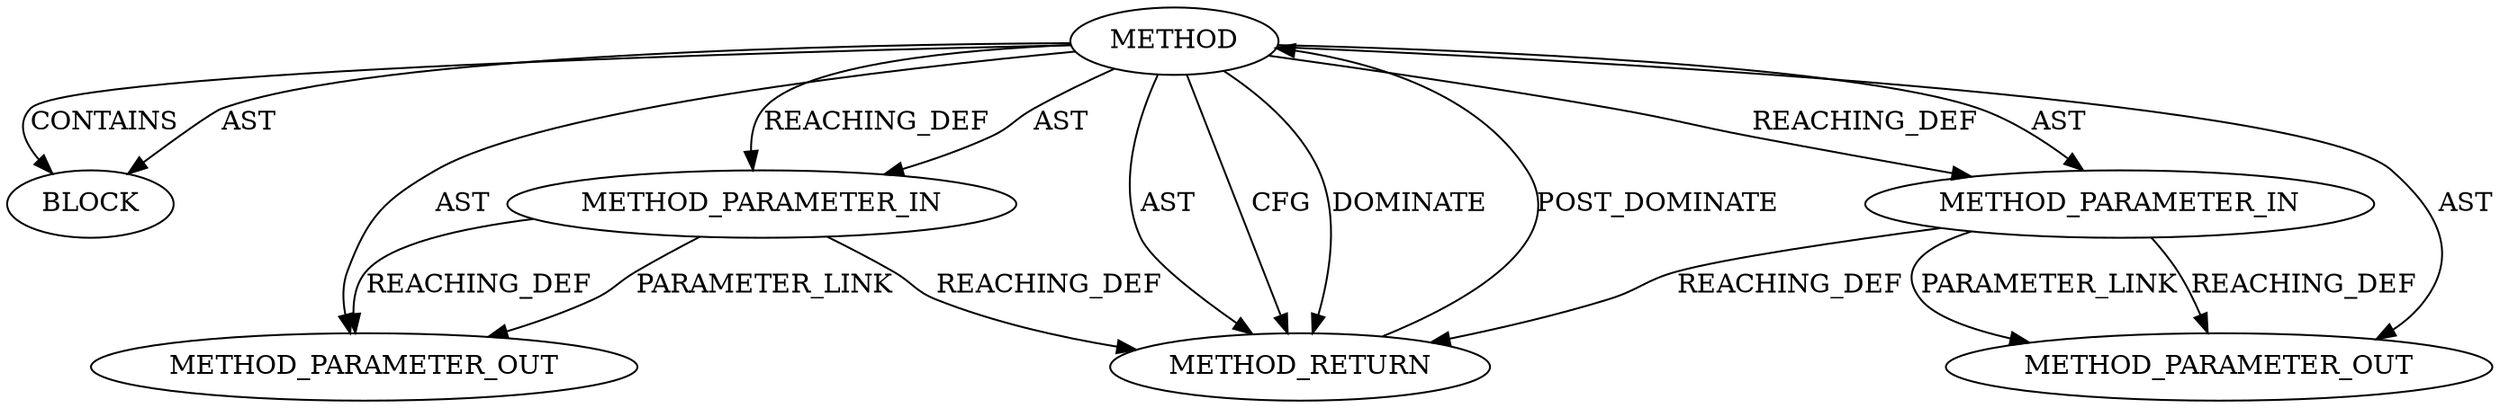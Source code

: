 digraph {
  12844 [label=BLOCK ORDER=1 ARGUMENT_INDEX=1 CODE="<empty>" TYPE_FULL_NAME="ANY"]
  12841 [label=METHOD AST_PARENT_TYPE="NAMESPACE_BLOCK" AST_PARENT_FULL_NAME="<global>" ORDER=0 CODE="<empty>" FULL_NAME="ceph_con_discard_requeued" IS_EXTERNAL=true FILENAME="<empty>" SIGNATURE="" NAME="ceph_con_discard_requeued"]
  12843 [label=METHOD_PARAMETER_IN ORDER=2 CODE="p2" IS_VARIADIC=false TYPE_FULL_NAME="ANY" EVALUATION_STRATEGY="BY_VALUE" INDEX=2 NAME="p2"]
  13577 [label=METHOD_PARAMETER_OUT ORDER=2 CODE="p2" IS_VARIADIC=false TYPE_FULL_NAME="ANY" EVALUATION_STRATEGY="BY_VALUE" INDEX=2 NAME="p2"]
  13576 [label=METHOD_PARAMETER_OUT ORDER=1 CODE="p1" IS_VARIADIC=false TYPE_FULL_NAME="ANY" EVALUATION_STRATEGY="BY_VALUE" INDEX=1 NAME="p1"]
  12845 [label=METHOD_RETURN ORDER=2 CODE="RET" TYPE_FULL_NAME="ANY" EVALUATION_STRATEGY="BY_VALUE"]
  12842 [label=METHOD_PARAMETER_IN ORDER=1 CODE="p1" IS_VARIADIC=false TYPE_FULL_NAME="ANY" EVALUATION_STRATEGY="BY_VALUE" INDEX=1 NAME="p1"]
  12842 -> 13576 [label=PARAMETER_LINK ]
  12842 -> 13576 [label=REACHING_DEF VARIABLE="p1"]
  12843 -> 13577 [label=REACHING_DEF VARIABLE="p2"]
  12841 -> 12845 [label=AST ]
  12845 -> 12841 [label=POST_DOMINATE ]
  12841 -> 12844 [label=CONTAINS ]
  12841 -> 12845 [label=CFG ]
  12841 -> 12843 [label=REACHING_DEF VARIABLE=""]
  12841 -> 13576 [label=AST ]
  12842 -> 12845 [label=REACHING_DEF VARIABLE="p1"]
  12841 -> 12843 [label=AST ]
  12841 -> 12842 [label=REACHING_DEF VARIABLE=""]
  12841 -> 12842 [label=AST ]
  12841 -> 12844 [label=AST ]
  12841 -> 12845 [label=DOMINATE ]
  12841 -> 13577 [label=AST ]
  12843 -> 12845 [label=REACHING_DEF VARIABLE="p2"]
  12843 -> 13577 [label=PARAMETER_LINK ]
}

